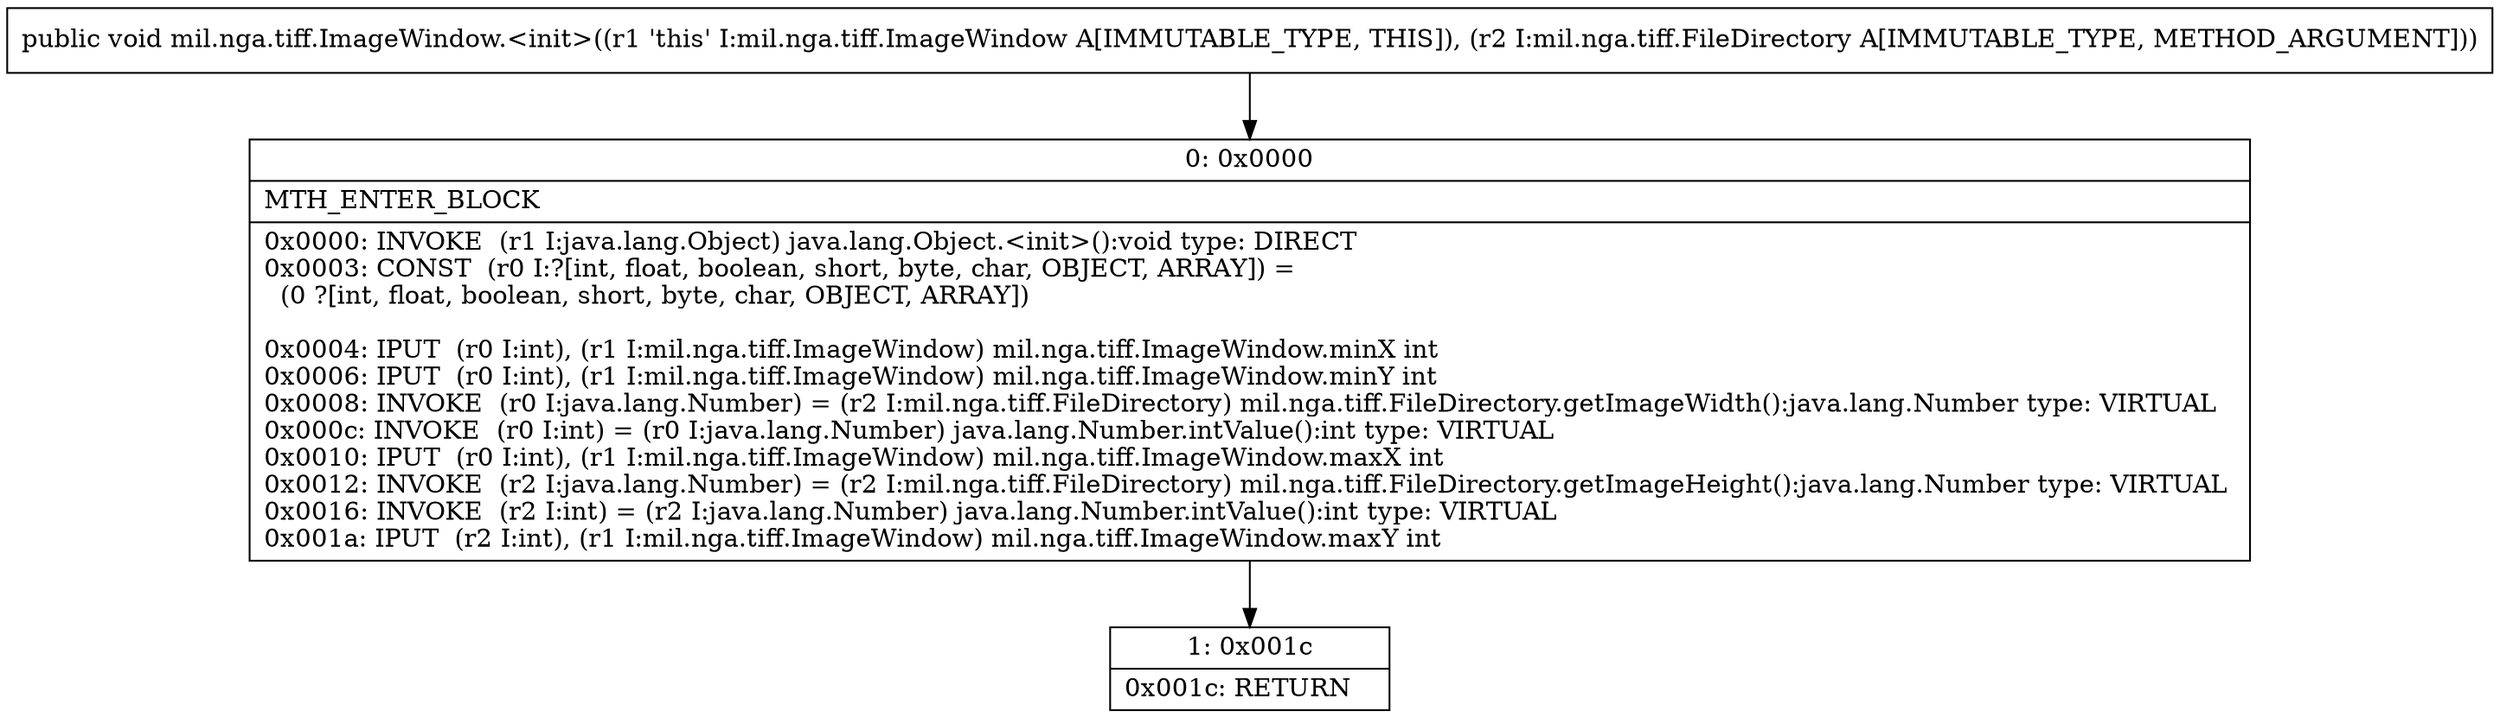 digraph "CFG formil.nga.tiff.ImageWindow.\<init\>(Lmil\/nga\/tiff\/FileDirectory;)V" {
Node_0 [shape=record,label="{0\:\ 0x0000|MTH_ENTER_BLOCK\l|0x0000: INVOKE  (r1 I:java.lang.Object) java.lang.Object.\<init\>():void type: DIRECT \l0x0003: CONST  (r0 I:?[int, float, boolean, short, byte, char, OBJECT, ARRAY]) = \l  (0 ?[int, float, boolean, short, byte, char, OBJECT, ARRAY])\l \l0x0004: IPUT  (r0 I:int), (r1 I:mil.nga.tiff.ImageWindow) mil.nga.tiff.ImageWindow.minX int \l0x0006: IPUT  (r0 I:int), (r1 I:mil.nga.tiff.ImageWindow) mil.nga.tiff.ImageWindow.minY int \l0x0008: INVOKE  (r0 I:java.lang.Number) = (r2 I:mil.nga.tiff.FileDirectory) mil.nga.tiff.FileDirectory.getImageWidth():java.lang.Number type: VIRTUAL \l0x000c: INVOKE  (r0 I:int) = (r0 I:java.lang.Number) java.lang.Number.intValue():int type: VIRTUAL \l0x0010: IPUT  (r0 I:int), (r1 I:mil.nga.tiff.ImageWindow) mil.nga.tiff.ImageWindow.maxX int \l0x0012: INVOKE  (r2 I:java.lang.Number) = (r2 I:mil.nga.tiff.FileDirectory) mil.nga.tiff.FileDirectory.getImageHeight():java.lang.Number type: VIRTUAL \l0x0016: INVOKE  (r2 I:int) = (r2 I:java.lang.Number) java.lang.Number.intValue():int type: VIRTUAL \l0x001a: IPUT  (r2 I:int), (r1 I:mil.nga.tiff.ImageWindow) mil.nga.tiff.ImageWindow.maxY int \l}"];
Node_1 [shape=record,label="{1\:\ 0x001c|0x001c: RETURN   \l}"];
MethodNode[shape=record,label="{public void mil.nga.tiff.ImageWindow.\<init\>((r1 'this' I:mil.nga.tiff.ImageWindow A[IMMUTABLE_TYPE, THIS]), (r2 I:mil.nga.tiff.FileDirectory A[IMMUTABLE_TYPE, METHOD_ARGUMENT])) }"];
MethodNode -> Node_0;
Node_0 -> Node_1;
}


